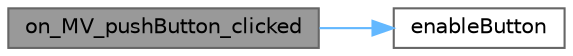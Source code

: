 digraph "on_MV_pushButton_clicked"
{
 // LATEX_PDF_SIZE
  bgcolor="transparent";
  edge [fontname=Helvetica,fontsize=10,labelfontname=Helvetica,labelfontsize=10];
  node [fontname=Helvetica,fontsize=10,shape=box,height=0.2,width=0.4];
  rankdir="LR";
  Node1 [id="Node000001",label="on_MV_pushButton_clicked",height=0.2,width=0.4,color="gray40", fillcolor="grey60", style="filled", fontcolor="black",tooltip="处理 MV 按钮点击"];
  Node1 -> Node2 [id="edge1_Node000001_Node000002",color="steelblue1",style="solid",tooltip=" "];
  Node2 [id="Node000002",label="enableButton",height=0.2,width=0.4,color="grey40", fillcolor="white", style="filled",URL="$class_video.html#ab868524a9562cda1f7b60b4220e2248e",tooltip="启用或禁用按钮"];
}
